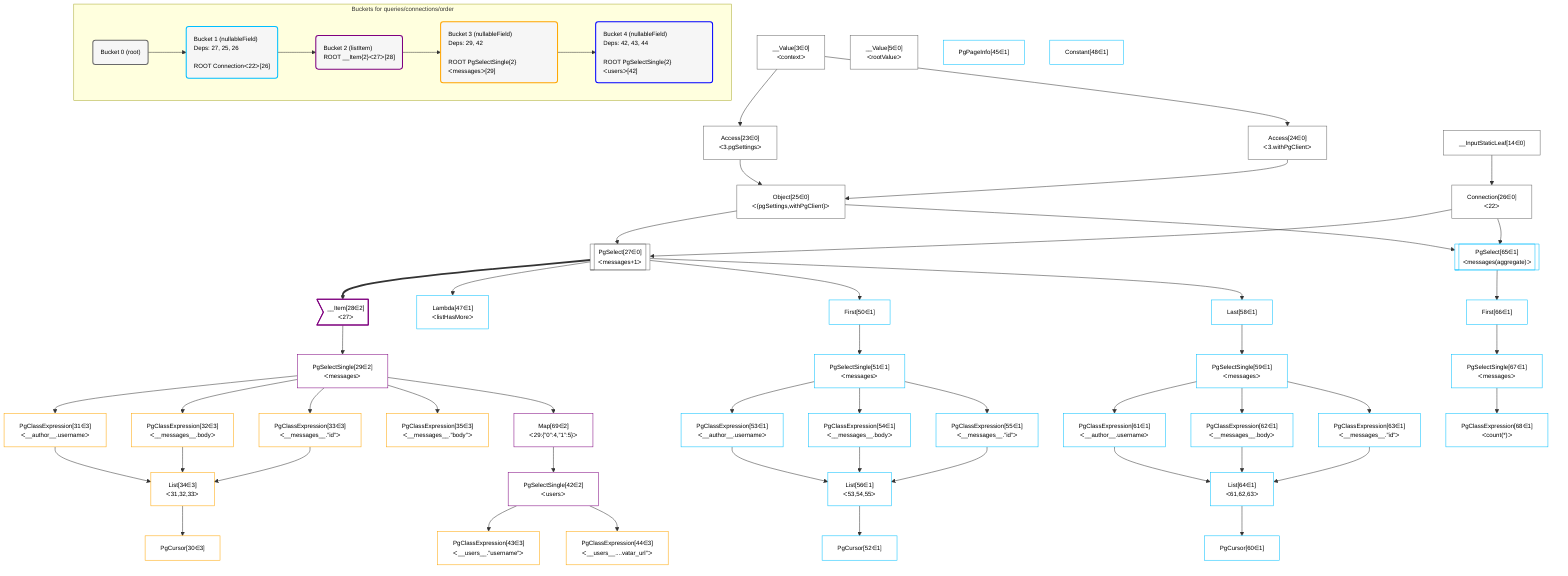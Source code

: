 %%{init: {'themeVariables': { 'fontSize': '12px'}}}%%
graph TD
    classDef path fill:#eee,stroke:#000,color:#000
    classDef plan fill:#fff,stroke-width:1px,color:#000
    classDef itemplan fill:#fff,stroke-width:2px,color:#000
    classDef sideeffectplan fill:#f00,stroke-width:2px,color:#000
    classDef bucket fill:#f6f6f6,color:#000,stroke-width:2px,text-align:left


    %% define steps
    __Value3["__Value[3∈0]<br />ᐸcontextᐳ"]:::plan
    __Value5["__Value[5∈0]<br />ᐸrootValueᐳ"]:::plan
    __InputStaticLeaf14["__InputStaticLeaf[14∈0]"]:::plan
    Access23["Access[23∈0]<br />ᐸ3.pgSettingsᐳ"]:::plan
    Access24["Access[24∈0]<br />ᐸ3.withPgClientᐳ"]:::plan
    Object25["Object[25∈0]<br />ᐸ{pgSettings,withPgClient}ᐳ"]:::plan
    Connection26["Connection[26∈0]<br />ᐸ22ᐳ"]:::plan
    PgSelect27[["PgSelect[27∈0]<br />ᐸmessages+1ᐳ"]]:::plan
    __Item28>"__Item[28∈2]<br />ᐸ27ᐳ"]:::itemplan
    PgSelectSingle29["PgSelectSingle[29∈2]<br />ᐸmessagesᐳ"]:::plan
    PgClassExpression31["PgClassExpression[31∈3]<br />ᐸ__author__.usernameᐳ"]:::plan
    PgClassExpression32["PgClassExpression[32∈3]<br />ᐸ__messages__.bodyᐳ"]:::plan
    PgClassExpression33["PgClassExpression[33∈3]<br />ᐸ__messages__.”id”ᐳ"]:::plan
    List34["List[34∈3]<br />ᐸ31,32,33ᐳ"]:::plan
    PgCursor30["PgCursor[30∈3]"]:::plan
    PgClassExpression35["PgClassExpression[35∈3]<br />ᐸ__messages__.”body”ᐳ"]:::plan
    Map69["Map[69∈2]<br />ᐸ29:{”0”:4,”1”:5}ᐳ"]:::plan
    PgSelectSingle42["PgSelectSingle[42∈2]<br />ᐸusersᐳ"]:::plan
    PgClassExpression43["PgClassExpression[43∈3]<br />ᐸ__users__.”username”ᐳ"]:::plan
    PgClassExpression44["PgClassExpression[44∈3]<br />ᐸ__users__....vatar_url”ᐳ"]:::plan
    PgPageInfo45["PgPageInfo[45∈1]"]:::plan
    Lambda47["Lambda[47∈1]<br />ᐸlistHasMoreᐳ"]:::plan
    Constant48["Constant[48∈1]"]:::plan
    First50["First[50∈1]"]:::plan
    PgSelectSingle51["PgSelectSingle[51∈1]<br />ᐸmessagesᐳ"]:::plan
    PgClassExpression53["PgClassExpression[53∈1]<br />ᐸ__author__.usernameᐳ"]:::plan
    PgClassExpression54["PgClassExpression[54∈1]<br />ᐸ__messages__.bodyᐳ"]:::plan
    PgClassExpression55["PgClassExpression[55∈1]<br />ᐸ__messages__.”id”ᐳ"]:::plan
    List56["List[56∈1]<br />ᐸ53,54,55ᐳ"]:::plan
    PgCursor52["PgCursor[52∈1]"]:::plan
    Last58["Last[58∈1]"]:::plan
    PgSelectSingle59["PgSelectSingle[59∈1]<br />ᐸmessagesᐳ"]:::plan
    PgClassExpression61["PgClassExpression[61∈1]<br />ᐸ__author__.usernameᐳ"]:::plan
    PgClassExpression62["PgClassExpression[62∈1]<br />ᐸ__messages__.bodyᐳ"]:::plan
    PgClassExpression63["PgClassExpression[63∈1]<br />ᐸ__messages__.”id”ᐳ"]:::plan
    List64["List[64∈1]<br />ᐸ61,62,63ᐳ"]:::plan
    PgCursor60["PgCursor[60∈1]"]:::plan
    PgSelect65[["PgSelect[65∈1]<br />ᐸmessages(aggregate)ᐳ"]]:::plan
    First66["First[66∈1]"]:::plan
    PgSelectSingle67["PgSelectSingle[67∈1]<br />ᐸmessagesᐳ"]:::plan
    PgClassExpression68["PgClassExpression[68∈1]<br />ᐸcount(*)ᐳ"]:::plan

    %% plan dependencies
    __Value3 --> Access23
    __Value3 --> Access24
    Access23 & Access24 --> Object25
    __InputStaticLeaf14 --> Connection26
    Object25 & Connection26 --> PgSelect27
    PgSelect27 ==> __Item28
    __Item28 --> PgSelectSingle29
    PgSelectSingle29 --> PgClassExpression31
    PgSelectSingle29 --> PgClassExpression32
    PgSelectSingle29 --> PgClassExpression33
    PgClassExpression31 & PgClassExpression32 & PgClassExpression33 --> List34
    List34 --> PgCursor30
    PgSelectSingle29 --> PgClassExpression35
    PgSelectSingle29 --> Map69
    Map69 --> PgSelectSingle42
    PgSelectSingle42 --> PgClassExpression43
    PgSelectSingle42 --> PgClassExpression44
    PgSelect27 --> Lambda47
    PgSelect27 --> First50
    First50 --> PgSelectSingle51
    PgSelectSingle51 --> PgClassExpression53
    PgSelectSingle51 --> PgClassExpression54
    PgSelectSingle51 --> PgClassExpression55
    PgClassExpression53 & PgClassExpression54 & PgClassExpression55 --> List56
    List56 --> PgCursor52
    PgSelect27 --> Last58
    Last58 --> PgSelectSingle59
    PgSelectSingle59 --> PgClassExpression61
    PgSelectSingle59 --> PgClassExpression62
    PgSelectSingle59 --> PgClassExpression63
    PgClassExpression61 & PgClassExpression62 & PgClassExpression63 --> List64
    List64 --> PgCursor60
    Object25 & Connection26 --> PgSelect65
    PgSelect65 --> First66
    First66 --> PgSelectSingle67
    PgSelectSingle67 --> PgClassExpression68

    subgraph "Buckets for queries/connections/order"
    Bucket0("Bucket 0 (root)"):::bucket
    classDef bucket0 stroke:#696969
    class Bucket0,__Value3,__Value5,__InputStaticLeaf14,Access23,Access24,Object25,Connection26,PgSelect27 bucket0
    Bucket1("Bucket 1 (nullableField)<br />Deps: 27, 25, 26<br /><br />ROOT Connectionᐸ22ᐳ[26]"):::bucket
    classDef bucket1 stroke:#00bfff
    class Bucket1,PgPageInfo45,Lambda47,Constant48,First50,PgSelectSingle51,PgCursor52,PgClassExpression53,PgClassExpression54,PgClassExpression55,List56,Last58,PgSelectSingle59,PgCursor60,PgClassExpression61,PgClassExpression62,PgClassExpression63,List64,PgSelect65,First66,PgSelectSingle67,PgClassExpression68 bucket1
    Bucket2("Bucket 2 (listItem)<br />ROOT __Item{2}ᐸ27ᐳ[28]"):::bucket
    classDef bucket2 stroke:#7f007f
    class Bucket2,__Item28,PgSelectSingle29,PgSelectSingle42,Map69 bucket2
    Bucket3("Bucket 3 (nullableField)<br />Deps: 29, 42<br /><br />ROOT PgSelectSingle{2}ᐸmessagesᐳ[29]"):::bucket
    classDef bucket3 stroke:#ffa500
    class Bucket3,PgCursor30,PgClassExpression31,PgClassExpression32,PgClassExpression33,List34,PgClassExpression35,PgClassExpression43,PgClassExpression44 bucket3
    Bucket4("Bucket 4 (nullableField)<br />Deps: 42, 43, 44<br /><br />ROOT PgSelectSingle{2}ᐸusersᐳ[42]"):::bucket
    classDef bucket4 stroke:#0000ff
    class Bucket4 bucket4
    Bucket0 --> Bucket1
    Bucket1 --> Bucket2
    Bucket2 --> Bucket3
    Bucket3 --> Bucket4
    end